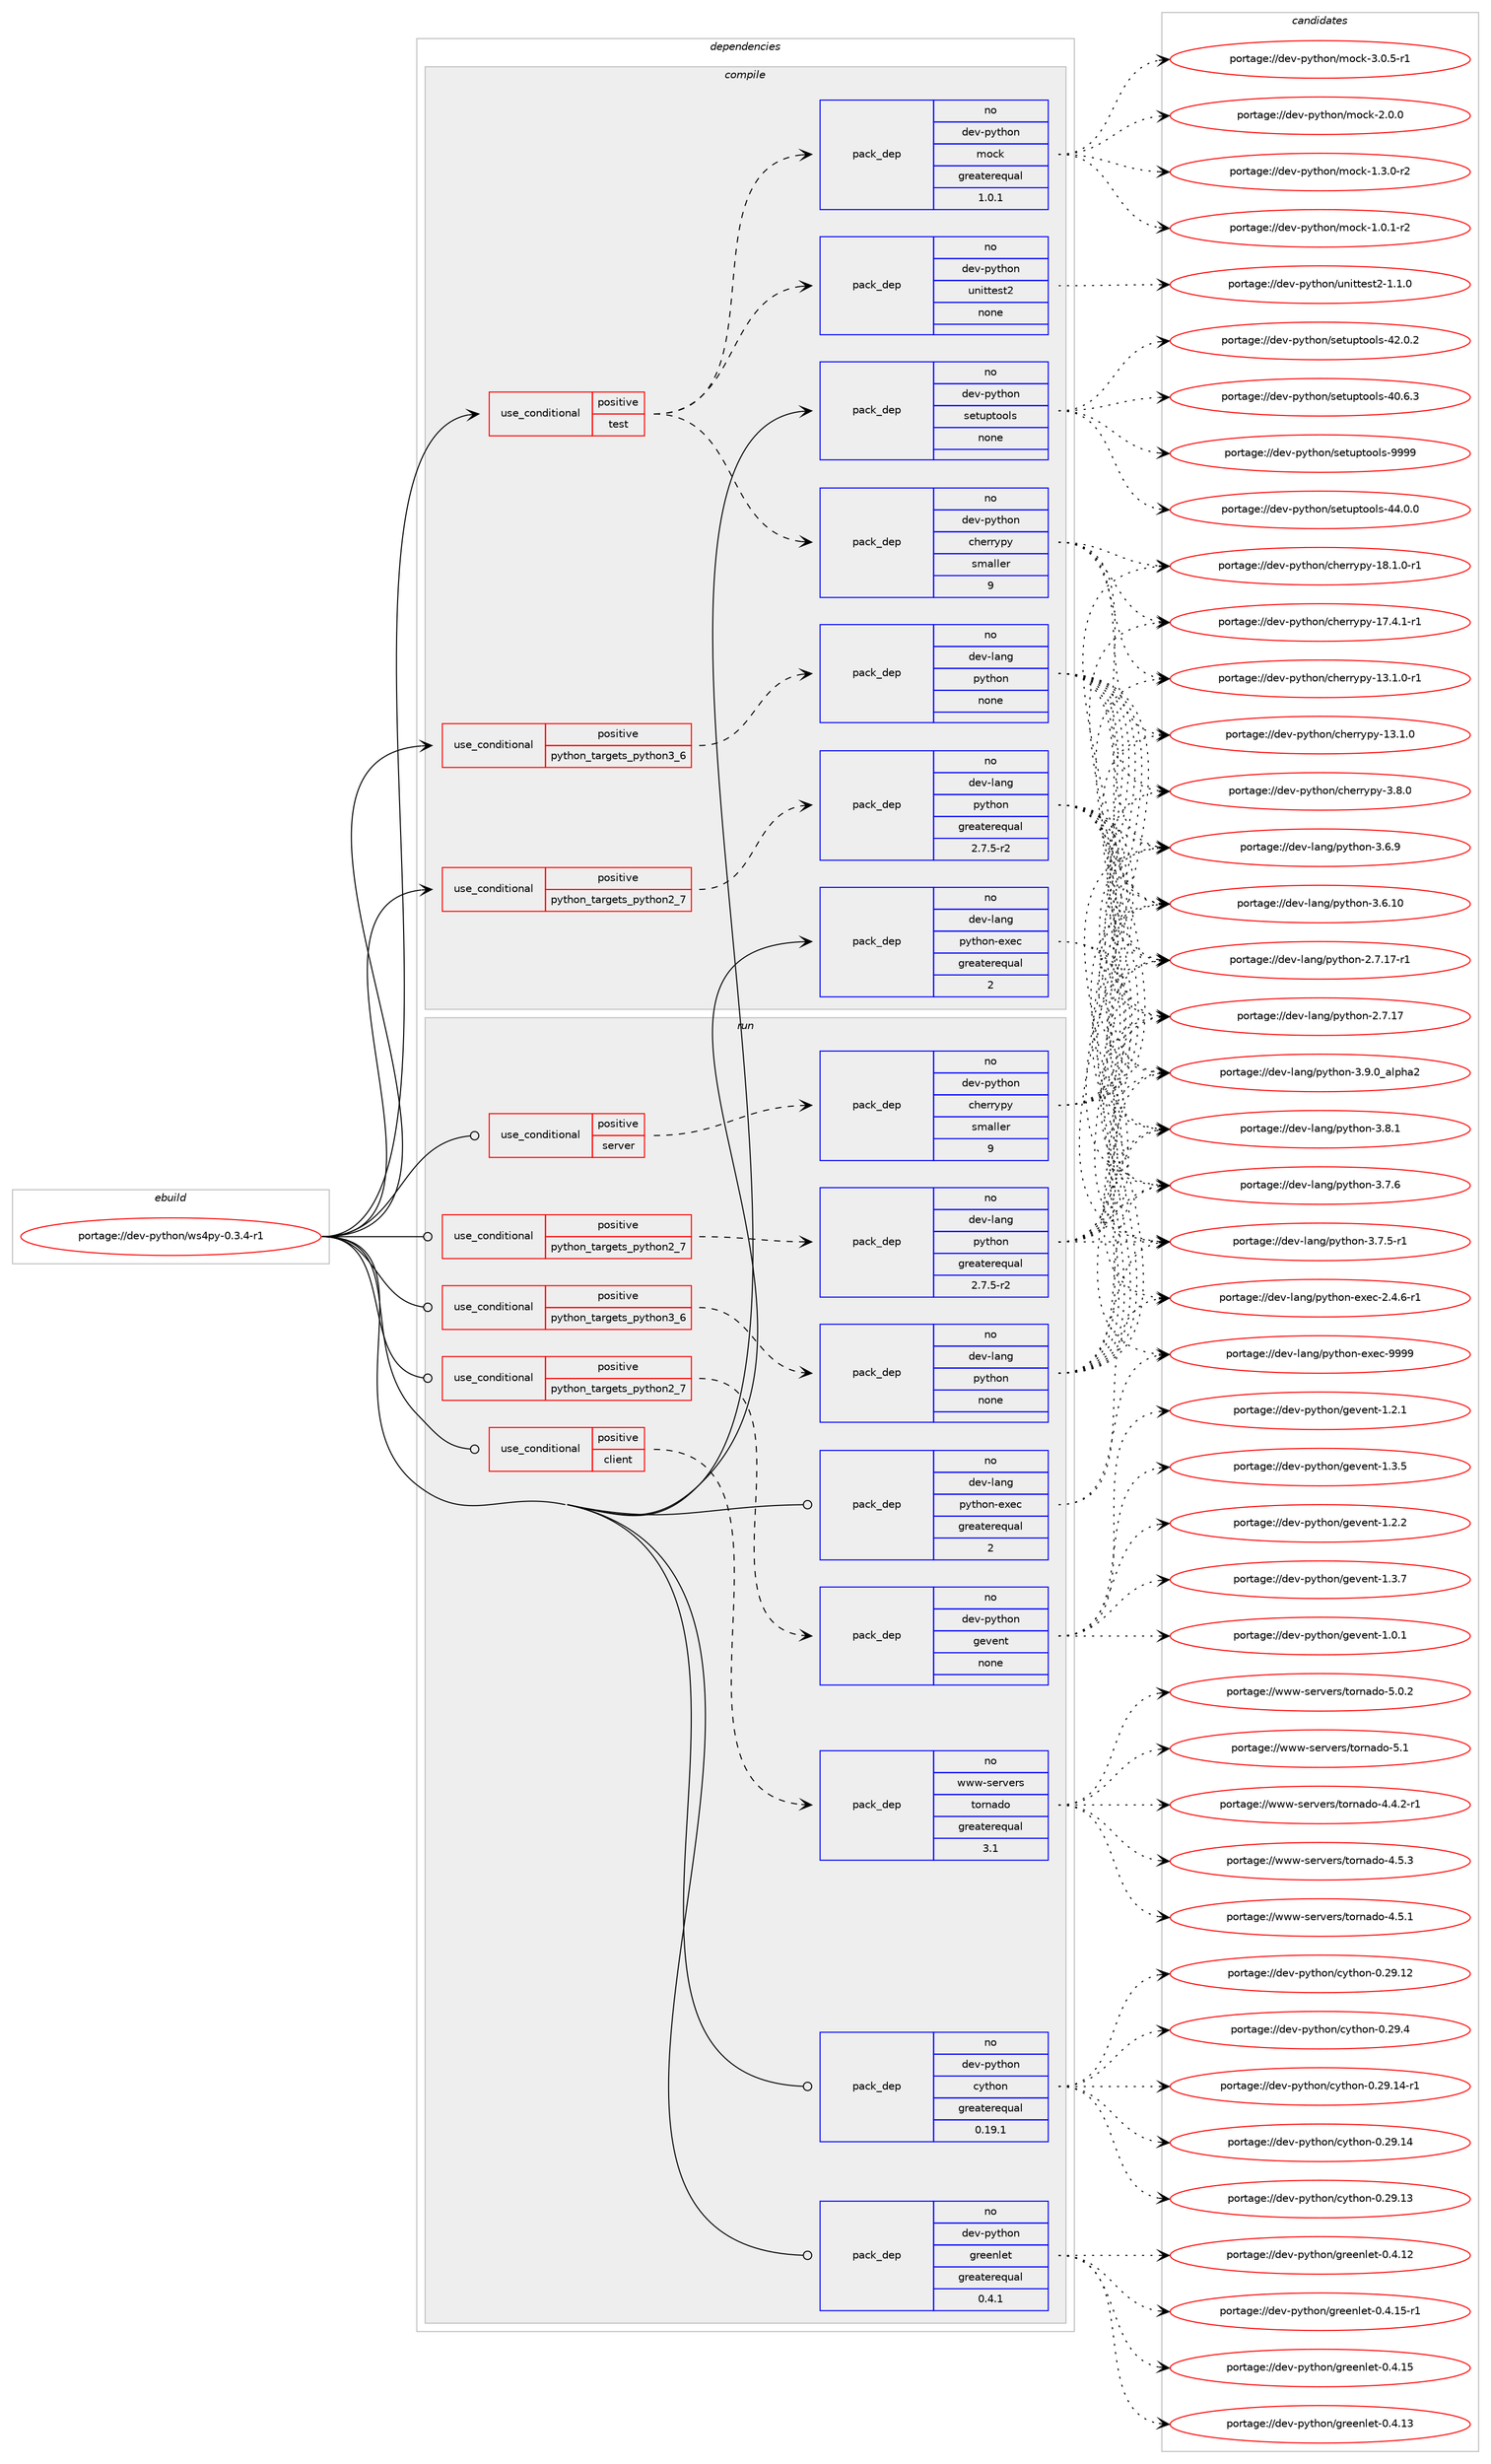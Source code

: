 digraph prolog {

# *************
# Graph options
# *************

newrank=true;
concentrate=true;
compound=true;
graph [rankdir=LR,fontname=Helvetica,fontsize=10,ranksep=1.5];#, ranksep=2.5, nodesep=0.2];
edge  [arrowhead=vee];
node  [fontname=Helvetica,fontsize=10];

# **********
# The ebuild
# **********

subgraph cluster_leftcol {
color=gray;
label=<<i>ebuild</i>>;
id [label="portage://dev-python/ws4py-0.3.4-r1", color=red, width=4, href="../dev-python/ws4py-0.3.4-r1.svg"];
}

# ****************
# The dependencies
# ****************

subgraph cluster_midcol {
color=gray;
label=<<i>dependencies</i>>;
subgraph cluster_compile {
fillcolor="#eeeeee";
style=filled;
label=<<i>compile</i>>;
subgraph cond103617 {
dependency417927 [label=<<TABLE BORDER="0" CELLBORDER="1" CELLSPACING="0" CELLPADDING="4"><TR><TD ROWSPAN="3" CELLPADDING="10">use_conditional</TD></TR><TR><TD>positive</TD></TR><TR><TD>python_targets_python2_7</TD></TR></TABLE>>, shape=none, color=red];
subgraph pack309429 {
dependency417928 [label=<<TABLE BORDER="0" CELLBORDER="1" CELLSPACING="0" CELLPADDING="4" WIDTH="220"><TR><TD ROWSPAN="6" CELLPADDING="30">pack_dep</TD></TR><TR><TD WIDTH="110">no</TD></TR><TR><TD>dev-lang</TD></TR><TR><TD>python</TD></TR><TR><TD>greaterequal</TD></TR><TR><TD>2.7.5-r2</TD></TR></TABLE>>, shape=none, color=blue];
}
dependency417927:e -> dependency417928:w [weight=20,style="dashed",arrowhead="vee"];
}
id:e -> dependency417927:w [weight=20,style="solid",arrowhead="vee"];
subgraph cond103618 {
dependency417929 [label=<<TABLE BORDER="0" CELLBORDER="1" CELLSPACING="0" CELLPADDING="4"><TR><TD ROWSPAN="3" CELLPADDING="10">use_conditional</TD></TR><TR><TD>positive</TD></TR><TR><TD>python_targets_python3_6</TD></TR></TABLE>>, shape=none, color=red];
subgraph pack309430 {
dependency417930 [label=<<TABLE BORDER="0" CELLBORDER="1" CELLSPACING="0" CELLPADDING="4" WIDTH="220"><TR><TD ROWSPAN="6" CELLPADDING="30">pack_dep</TD></TR><TR><TD WIDTH="110">no</TD></TR><TR><TD>dev-lang</TD></TR><TR><TD>python</TD></TR><TR><TD>none</TD></TR><TR><TD></TD></TR></TABLE>>, shape=none, color=blue];
}
dependency417929:e -> dependency417930:w [weight=20,style="dashed",arrowhead="vee"];
}
id:e -> dependency417929:w [weight=20,style="solid",arrowhead="vee"];
subgraph cond103619 {
dependency417931 [label=<<TABLE BORDER="0" CELLBORDER="1" CELLSPACING="0" CELLPADDING="4"><TR><TD ROWSPAN="3" CELLPADDING="10">use_conditional</TD></TR><TR><TD>positive</TD></TR><TR><TD>test</TD></TR></TABLE>>, shape=none, color=red];
subgraph pack309431 {
dependency417932 [label=<<TABLE BORDER="0" CELLBORDER="1" CELLSPACING="0" CELLPADDING="4" WIDTH="220"><TR><TD ROWSPAN="6" CELLPADDING="30">pack_dep</TD></TR><TR><TD WIDTH="110">no</TD></TR><TR><TD>dev-python</TD></TR><TR><TD>cherrypy</TD></TR><TR><TD>smaller</TD></TR><TR><TD>9</TD></TR></TABLE>>, shape=none, color=blue];
}
dependency417931:e -> dependency417932:w [weight=20,style="dashed",arrowhead="vee"];
subgraph pack309432 {
dependency417933 [label=<<TABLE BORDER="0" CELLBORDER="1" CELLSPACING="0" CELLPADDING="4" WIDTH="220"><TR><TD ROWSPAN="6" CELLPADDING="30">pack_dep</TD></TR><TR><TD WIDTH="110">no</TD></TR><TR><TD>dev-python</TD></TR><TR><TD>unittest2</TD></TR><TR><TD>none</TD></TR><TR><TD></TD></TR></TABLE>>, shape=none, color=blue];
}
dependency417931:e -> dependency417933:w [weight=20,style="dashed",arrowhead="vee"];
subgraph pack309433 {
dependency417934 [label=<<TABLE BORDER="0" CELLBORDER="1" CELLSPACING="0" CELLPADDING="4" WIDTH="220"><TR><TD ROWSPAN="6" CELLPADDING="30">pack_dep</TD></TR><TR><TD WIDTH="110">no</TD></TR><TR><TD>dev-python</TD></TR><TR><TD>mock</TD></TR><TR><TD>greaterequal</TD></TR><TR><TD>1.0.1</TD></TR></TABLE>>, shape=none, color=blue];
}
dependency417931:e -> dependency417934:w [weight=20,style="dashed",arrowhead="vee"];
}
id:e -> dependency417931:w [weight=20,style="solid",arrowhead="vee"];
subgraph pack309434 {
dependency417935 [label=<<TABLE BORDER="0" CELLBORDER="1" CELLSPACING="0" CELLPADDING="4" WIDTH="220"><TR><TD ROWSPAN="6" CELLPADDING="30">pack_dep</TD></TR><TR><TD WIDTH="110">no</TD></TR><TR><TD>dev-lang</TD></TR><TR><TD>python-exec</TD></TR><TR><TD>greaterequal</TD></TR><TR><TD>2</TD></TR></TABLE>>, shape=none, color=blue];
}
id:e -> dependency417935:w [weight=20,style="solid",arrowhead="vee"];
subgraph pack309435 {
dependency417936 [label=<<TABLE BORDER="0" CELLBORDER="1" CELLSPACING="0" CELLPADDING="4" WIDTH="220"><TR><TD ROWSPAN="6" CELLPADDING="30">pack_dep</TD></TR><TR><TD WIDTH="110">no</TD></TR><TR><TD>dev-python</TD></TR><TR><TD>setuptools</TD></TR><TR><TD>none</TD></TR><TR><TD></TD></TR></TABLE>>, shape=none, color=blue];
}
id:e -> dependency417936:w [weight=20,style="solid",arrowhead="vee"];
}
subgraph cluster_compileandrun {
fillcolor="#eeeeee";
style=filled;
label=<<i>compile and run</i>>;
}
subgraph cluster_run {
fillcolor="#eeeeee";
style=filled;
label=<<i>run</i>>;
subgraph cond103620 {
dependency417937 [label=<<TABLE BORDER="0" CELLBORDER="1" CELLSPACING="0" CELLPADDING="4"><TR><TD ROWSPAN="3" CELLPADDING="10">use_conditional</TD></TR><TR><TD>positive</TD></TR><TR><TD>client</TD></TR></TABLE>>, shape=none, color=red];
subgraph pack309436 {
dependency417938 [label=<<TABLE BORDER="0" CELLBORDER="1" CELLSPACING="0" CELLPADDING="4" WIDTH="220"><TR><TD ROWSPAN="6" CELLPADDING="30">pack_dep</TD></TR><TR><TD WIDTH="110">no</TD></TR><TR><TD>www-servers</TD></TR><TR><TD>tornado</TD></TR><TR><TD>greaterequal</TD></TR><TR><TD>3.1</TD></TR></TABLE>>, shape=none, color=blue];
}
dependency417937:e -> dependency417938:w [weight=20,style="dashed",arrowhead="vee"];
}
id:e -> dependency417937:w [weight=20,style="solid",arrowhead="odot"];
subgraph cond103621 {
dependency417939 [label=<<TABLE BORDER="0" CELLBORDER="1" CELLSPACING="0" CELLPADDING="4"><TR><TD ROWSPAN="3" CELLPADDING="10">use_conditional</TD></TR><TR><TD>positive</TD></TR><TR><TD>python_targets_python2_7</TD></TR></TABLE>>, shape=none, color=red];
subgraph pack309437 {
dependency417940 [label=<<TABLE BORDER="0" CELLBORDER="1" CELLSPACING="0" CELLPADDING="4" WIDTH="220"><TR><TD ROWSPAN="6" CELLPADDING="30">pack_dep</TD></TR><TR><TD WIDTH="110">no</TD></TR><TR><TD>dev-lang</TD></TR><TR><TD>python</TD></TR><TR><TD>greaterequal</TD></TR><TR><TD>2.7.5-r2</TD></TR></TABLE>>, shape=none, color=blue];
}
dependency417939:e -> dependency417940:w [weight=20,style="dashed",arrowhead="vee"];
}
id:e -> dependency417939:w [weight=20,style="solid",arrowhead="odot"];
subgraph cond103622 {
dependency417941 [label=<<TABLE BORDER="0" CELLBORDER="1" CELLSPACING="0" CELLPADDING="4"><TR><TD ROWSPAN="3" CELLPADDING="10">use_conditional</TD></TR><TR><TD>positive</TD></TR><TR><TD>python_targets_python2_7</TD></TR></TABLE>>, shape=none, color=red];
subgraph pack309438 {
dependency417942 [label=<<TABLE BORDER="0" CELLBORDER="1" CELLSPACING="0" CELLPADDING="4" WIDTH="220"><TR><TD ROWSPAN="6" CELLPADDING="30">pack_dep</TD></TR><TR><TD WIDTH="110">no</TD></TR><TR><TD>dev-python</TD></TR><TR><TD>gevent</TD></TR><TR><TD>none</TD></TR><TR><TD></TD></TR></TABLE>>, shape=none, color=blue];
}
dependency417941:e -> dependency417942:w [weight=20,style="dashed",arrowhead="vee"];
}
id:e -> dependency417941:w [weight=20,style="solid",arrowhead="odot"];
subgraph cond103623 {
dependency417943 [label=<<TABLE BORDER="0" CELLBORDER="1" CELLSPACING="0" CELLPADDING="4"><TR><TD ROWSPAN="3" CELLPADDING="10">use_conditional</TD></TR><TR><TD>positive</TD></TR><TR><TD>python_targets_python3_6</TD></TR></TABLE>>, shape=none, color=red];
subgraph pack309439 {
dependency417944 [label=<<TABLE BORDER="0" CELLBORDER="1" CELLSPACING="0" CELLPADDING="4" WIDTH="220"><TR><TD ROWSPAN="6" CELLPADDING="30">pack_dep</TD></TR><TR><TD WIDTH="110">no</TD></TR><TR><TD>dev-lang</TD></TR><TR><TD>python</TD></TR><TR><TD>none</TD></TR><TR><TD></TD></TR></TABLE>>, shape=none, color=blue];
}
dependency417943:e -> dependency417944:w [weight=20,style="dashed",arrowhead="vee"];
}
id:e -> dependency417943:w [weight=20,style="solid",arrowhead="odot"];
subgraph cond103624 {
dependency417945 [label=<<TABLE BORDER="0" CELLBORDER="1" CELLSPACING="0" CELLPADDING="4"><TR><TD ROWSPAN="3" CELLPADDING="10">use_conditional</TD></TR><TR><TD>positive</TD></TR><TR><TD>server</TD></TR></TABLE>>, shape=none, color=red];
subgraph pack309440 {
dependency417946 [label=<<TABLE BORDER="0" CELLBORDER="1" CELLSPACING="0" CELLPADDING="4" WIDTH="220"><TR><TD ROWSPAN="6" CELLPADDING="30">pack_dep</TD></TR><TR><TD WIDTH="110">no</TD></TR><TR><TD>dev-python</TD></TR><TR><TD>cherrypy</TD></TR><TR><TD>smaller</TD></TR><TR><TD>9</TD></TR></TABLE>>, shape=none, color=blue];
}
dependency417945:e -> dependency417946:w [weight=20,style="dashed",arrowhead="vee"];
}
id:e -> dependency417945:w [weight=20,style="solid",arrowhead="odot"];
subgraph pack309441 {
dependency417947 [label=<<TABLE BORDER="0" CELLBORDER="1" CELLSPACING="0" CELLPADDING="4" WIDTH="220"><TR><TD ROWSPAN="6" CELLPADDING="30">pack_dep</TD></TR><TR><TD WIDTH="110">no</TD></TR><TR><TD>dev-lang</TD></TR><TR><TD>python-exec</TD></TR><TR><TD>greaterequal</TD></TR><TR><TD>2</TD></TR></TABLE>>, shape=none, color=blue];
}
id:e -> dependency417947:w [weight=20,style="solid",arrowhead="odot"];
subgraph pack309442 {
dependency417948 [label=<<TABLE BORDER="0" CELLBORDER="1" CELLSPACING="0" CELLPADDING="4" WIDTH="220"><TR><TD ROWSPAN="6" CELLPADDING="30">pack_dep</TD></TR><TR><TD WIDTH="110">no</TD></TR><TR><TD>dev-python</TD></TR><TR><TD>cython</TD></TR><TR><TD>greaterequal</TD></TR><TR><TD>0.19.1</TD></TR></TABLE>>, shape=none, color=blue];
}
id:e -> dependency417948:w [weight=20,style="solid",arrowhead="odot"];
subgraph pack309443 {
dependency417949 [label=<<TABLE BORDER="0" CELLBORDER="1" CELLSPACING="0" CELLPADDING="4" WIDTH="220"><TR><TD ROWSPAN="6" CELLPADDING="30">pack_dep</TD></TR><TR><TD WIDTH="110">no</TD></TR><TR><TD>dev-python</TD></TR><TR><TD>greenlet</TD></TR><TR><TD>greaterequal</TD></TR><TR><TD>0.4.1</TD></TR></TABLE>>, shape=none, color=blue];
}
id:e -> dependency417949:w [weight=20,style="solid",arrowhead="odot"];
}
}

# **************
# The candidates
# **************

subgraph cluster_choices {
rank=same;
color=gray;
label=<<i>candidates</i>>;

subgraph choice309429 {
color=black;
nodesep=1;
choice10010111845108971101034711212111610411111045514657464895971081121049750 [label="portage://dev-lang/python-3.9.0_alpha2", color=red, width=4,href="../dev-lang/python-3.9.0_alpha2.svg"];
choice100101118451089711010347112121116104111110455146564649 [label="portage://dev-lang/python-3.8.1", color=red, width=4,href="../dev-lang/python-3.8.1.svg"];
choice100101118451089711010347112121116104111110455146554654 [label="portage://dev-lang/python-3.7.6", color=red, width=4,href="../dev-lang/python-3.7.6.svg"];
choice1001011184510897110103471121211161041111104551465546534511449 [label="portage://dev-lang/python-3.7.5-r1", color=red, width=4,href="../dev-lang/python-3.7.5-r1.svg"];
choice100101118451089711010347112121116104111110455146544657 [label="portage://dev-lang/python-3.6.9", color=red, width=4,href="../dev-lang/python-3.6.9.svg"];
choice10010111845108971101034711212111610411111045514654464948 [label="portage://dev-lang/python-3.6.10", color=red, width=4,href="../dev-lang/python-3.6.10.svg"];
choice100101118451089711010347112121116104111110455046554649554511449 [label="portage://dev-lang/python-2.7.17-r1", color=red, width=4,href="../dev-lang/python-2.7.17-r1.svg"];
choice10010111845108971101034711212111610411111045504655464955 [label="portage://dev-lang/python-2.7.17", color=red, width=4,href="../dev-lang/python-2.7.17.svg"];
dependency417928:e -> choice10010111845108971101034711212111610411111045514657464895971081121049750:w [style=dotted,weight="100"];
dependency417928:e -> choice100101118451089711010347112121116104111110455146564649:w [style=dotted,weight="100"];
dependency417928:e -> choice100101118451089711010347112121116104111110455146554654:w [style=dotted,weight="100"];
dependency417928:e -> choice1001011184510897110103471121211161041111104551465546534511449:w [style=dotted,weight="100"];
dependency417928:e -> choice100101118451089711010347112121116104111110455146544657:w [style=dotted,weight="100"];
dependency417928:e -> choice10010111845108971101034711212111610411111045514654464948:w [style=dotted,weight="100"];
dependency417928:e -> choice100101118451089711010347112121116104111110455046554649554511449:w [style=dotted,weight="100"];
dependency417928:e -> choice10010111845108971101034711212111610411111045504655464955:w [style=dotted,weight="100"];
}
subgraph choice309430 {
color=black;
nodesep=1;
choice10010111845108971101034711212111610411111045514657464895971081121049750 [label="portage://dev-lang/python-3.9.0_alpha2", color=red, width=4,href="../dev-lang/python-3.9.0_alpha2.svg"];
choice100101118451089711010347112121116104111110455146564649 [label="portage://dev-lang/python-3.8.1", color=red, width=4,href="../dev-lang/python-3.8.1.svg"];
choice100101118451089711010347112121116104111110455146554654 [label="portage://dev-lang/python-3.7.6", color=red, width=4,href="../dev-lang/python-3.7.6.svg"];
choice1001011184510897110103471121211161041111104551465546534511449 [label="portage://dev-lang/python-3.7.5-r1", color=red, width=4,href="../dev-lang/python-3.7.5-r1.svg"];
choice100101118451089711010347112121116104111110455146544657 [label="portage://dev-lang/python-3.6.9", color=red, width=4,href="../dev-lang/python-3.6.9.svg"];
choice10010111845108971101034711212111610411111045514654464948 [label="portage://dev-lang/python-3.6.10", color=red, width=4,href="../dev-lang/python-3.6.10.svg"];
choice100101118451089711010347112121116104111110455046554649554511449 [label="portage://dev-lang/python-2.7.17-r1", color=red, width=4,href="../dev-lang/python-2.7.17-r1.svg"];
choice10010111845108971101034711212111610411111045504655464955 [label="portage://dev-lang/python-2.7.17", color=red, width=4,href="../dev-lang/python-2.7.17.svg"];
dependency417930:e -> choice10010111845108971101034711212111610411111045514657464895971081121049750:w [style=dotted,weight="100"];
dependency417930:e -> choice100101118451089711010347112121116104111110455146564649:w [style=dotted,weight="100"];
dependency417930:e -> choice100101118451089711010347112121116104111110455146554654:w [style=dotted,weight="100"];
dependency417930:e -> choice1001011184510897110103471121211161041111104551465546534511449:w [style=dotted,weight="100"];
dependency417930:e -> choice100101118451089711010347112121116104111110455146544657:w [style=dotted,weight="100"];
dependency417930:e -> choice10010111845108971101034711212111610411111045514654464948:w [style=dotted,weight="100"];
dependency417930:e -> choice100101118451089711010347112121116104111110455046554649554511449:w [style=dotted,weight="100"];
dependency417930:e -> choice10010111845108971101034711212111610411111045504655464955:w [style=dotted,weight="100"];
}
subgraph choice309431 {
color=black;
nodesep=1;
choice100101118451121211161041111104799104101114114121112121455146564648 [label="portage://dev-python/cherrypy-3.8.0", color=red, width=4,href="../dev-python/cherrypy-3.8.0.svg"];
choice100101118451121211161041111104799104101114114121112121454956464946484511449 [label="portage://dev-python/cherrypy-18.1.0-r1", color=red, width=4,href="../dev-python/cherrypy-18.1.0-r1.svg"];
choice100101118451121211161041111104799104101114114121112121454955465246494511449 [label="portage://dev-python/cherrypy-17.4.1-r1", color=red, width=4,href="../dev-python/cherrypy-17.4.1-r1.svg"];
choice100101118451121211161041111104799104101114114121112121454951464946484511449 [label="portage://dev-python/cherrypy-13.1.0-r1", color=red, width=4,href="../dev-python/cherrypy-13.1.0-r1.svg"];
choice10010111845112121116104111110479910410111411412111212145495146494648 [label="portage://dev-python/cherrypy-13.1.0", color=red, width=4,href="../dev-python/cherrypy-13.1.0.svg"];
dependency417932:e -> choice100101118451121211161041111104799104101114114121112121455146564648:w [style=dotted,weight="100"];
dependency417932:e -> choice100101118451121211161041111104799104101114114121112121454956464946484511449:w [style=dotted,weight="100"];
dependency417932:e -> choice100101118451121211161041111104799104101114114121112121454955465246494511449:w [style=dotted,weight="100"];
dependency417932:e -> choice100101118451121211161041111104799104101114114121112121454951464946484511449:w [style=dotted,weight="100"];
dependency417932:e -> choice10010111845112121116104111110479910410111411412111212145495146494648:w [style=dotted,weight="100"];
}
subgraph choice309432 {
color=black;
nodesep=1;
choice100101118451121211161041111104711711010511611610111511650454946494648 [label="portage://dev-python/unittest2-1.1.0", color=red, width=4,href="../dev-python/unittest2-1.1.0.svg"];
dependency417933:e -> choice100101118451121211161041111104711711010511611610111511650454946494648:w [style=dotted,weight="100"];
}
subgraph choice309433 {
color=black;
nodesep=1;
choice1001011184511212111610411111047109111991074551464846534511449 [label="portage://dev-python/mock-3.0.5-r1", color=red, width=4,href="../dev-python/mock-3.0.5-r1.svg"];
choice100101118451121211161041111104710911199107455046484648 [label="portage://dev-python/mock-2.0.0", color=red, width=4,href="../dev-python/mock-2.0.0.svg"];
choice1001011184511212111610411111047109111991074549465146484511450 [label="portage://dev-python/mock-1.3.0-r2", color=red, width=4,href="../dev-python/mock-1.3.0-r2.svg"];
choice1001011184511212111610411111047109111991074549464846494511450 [label="portage://dev-python/mock-1.0.1-r2", color=red, width=4,href="../dev-python/mock-1.0.1-r2.svg"];
dependency417934:e -> choice1001011184511212111610411111047109111991074551464846534511449:w [style=dotted,weight="100"];
dependency417934:e -> choice100101118451121211161041111104710911199107455046484648:w [style=dotted,weight="100"];
dependency417934:e -> choice1001011184511212111610411111047109111991074549465146484511450:w [style=dotted,weight="100"];
dependency417934:e -> choice1001011184511212111610411111047109111991074549464846494511450:w [style=dotted,weight="100"];
}
subgraph choice309434 {
color=black;
nodesep=1;
choice10010111845108971101034711212111610411111045101120101994557575757 [label="portage://dev-lang/python-exec-9999", color=red, width=4,href="../dev-lang/python-exec-9999.svg"];
choice10010111845108971101034711212111610411111045101120101994550465246544511449 [label="portage://dev-lang/python-exec-2.4.6-r1", color=red, width=4,href="../dev-lang/python-exec-2.4.6-r1.svg"];
dependency417935:e -> choice10010111845108971101034711212111610411111045101120101994557575757:w [style=dotted,weight="100"];
dependency417935:e -> choice10010111845108971101034711212111610411111045101120101994550465246544511449:w [style=dotted,weight="100"];
}
subgraph choice309435 {
color=black;
nodesep=1;
choice10010111845112121116104111110471151011161171121161111111081154557575757 [label="portage://dev-python/setuptools-9999", color=red, width=4,href="../dev-python/setuptools-9999.svg"];
choice100101118451121211161041111104711510111611711211611111110811545525246484648 [label="portage://dev-python/setuptools-44.0.0", color=red, width=4,href="../dev-python/setuptools-44.0.0.svg"];
choice100101118451121211161041111104711510111611711211611111110811545525046484650 [label="portage://dev-python/setuptools-42.0.2", color=red, width=4,href="../dev-python/setuptools-42.0.2.svg"];
choice100101118451121211161041111104711510111611711211611111110811545524846544651 [label="portage://dev-python/setuptools-40.6.3", color=red, width=4,href="../dev-python/setuptools-40.6.3.svg"];
dependency417936:e -> choice10010111845112121116104111110471151011161171121161111111081154557575757:w [style=dotted,weight="100"];
dependency417936:e -> choice100101118451121211161041111104711510111611711211611111110811545525246484648:w [style=dotted,weight="100"];
dependency417936:e -> choice100101118451121211161041111104711510111611711211611111110811545525046484650:w [style=dotted,weight="100"];
dependency417936:e -> choice100101118451121211161041111104711510111611711211611111110811545524846544651:w [style=dotted,weight="100"];
}
subgraph choice309436 {
color=black;
nodesep=1;
choice11911911945115101114118101114115471161111141109710011145534649 [label="portage://www-servers/tornado-5.1", color=red, width=4,href="../www-servers/tornado-5.1.svg"];
choice119119119451151011141181011141154711611111411097100111455346484650 [label="portage://www-servers/tornado-5.0.2", color=red, width=4,href="../www-servers/tornado-5.0.2.svg"];
choice119119119451151011141181011141154711611111411097100111455246534651 [label="portage://www-servers/tornado-4.5.3", color=red, width=4,href="../www-servers/tornado-4.5.3.svg"];
choice119119119451151011141181011141154711611111411097100111455246534649 [label="portage://www-servers/tornado-4.5.1", color=red, width=4,href="../www-servers/tornado-4.5.1.svg"];
choice1191191194511510111411810111411547116111114110971001114552465246504511449 [label="portage://www-servers/tornado-4.4.2-r1", color=red, width=4,href="../www-servers/tornado-4.4.2-r1.svg"];
dependency417938:e -> choice11911911945115101114118101114115471161111141109710011145534649:w [style=dotted,weight="100"];
dependency417938:e -> choice119119119451151011141181011141154711611111411097100111455346484650:w [style=dotted,weight="100"];
dependency417938:e -> choice119119119451151011141181011141154711611111411097100111455246534651:w [style=dotted,weight="100"];
dependency417938:e -> choice119119119451151011141181011141154711611111411097100111455246534649:w [style=dotted,weight="100"];
dependency417938:e -> choice1191191194511510111411810111411547116111114110971001114552465246504511449:w [style=dotted,weight="100"];
}
subgraph choice309437 {
color=black;
nodesep=1;
choice10010111845108971101034711212111610411111045514657464895971081121049750 [label="portage://dev-lang/python-3.9.0_alpha2", color=red, width=4,href="../dev-lang/python-3.9.0_alpha2.svg"];
choice100101118451089711010347112121116104111110455146564649 [label="portage://dev-lang/python-3.8.1", color=red, width=4,href="../dev-lang/python-3.8.1.svg"];
choice100101118451089711010347112121116104111110455146554654 [label="portage://dev-lang/python-3.7.6", color=red, width=4,href="../dev-lang/python-3.7.6.svg"];
choice1001011184510897110103471121211161041111104551465546534511449 [label="portage://dev-lang/python-3.7.5-r1", color=red, width=4,href="../dev-lang/python-3.7.5-r1.svg"];
choice100101118451089711010347112121116104111110455146544657 [label="portage://dev-lang/python-3.6.9", color=red, width=4,href="../dev-lang/python-3.6.9.svg"];
choice10010111845108971101034711212111610411111045514654464948 [label="portage://dev-lang/python-3.6.10", color=red, width=4,href="../dev-lang/python-3.6.10.svg"];
choice100101118451089711010347112121116104111110455046554649554511449 [label="portage://dev-lang/python-2.7.17-r1", color=red, width=4,href="../dev-lang/python-2.7.17-r1.svg"];
choice10010111845108971101034711212111610411111045504655464955 [label="portage://dev-lang/python-2.7.17", color=red, width=4,href="../dev-lang/python-2.7.17.svg"];
dependency417940:e -> choice10010111845108971101034711212111610411111045514657464895971081121049750:w [style=dotted,weight="100"];
dependency417940:e -> choice100101118451089711010347112121116104111110455146564649:w [style=dotted,weight="100"];
dependency417940:e -> choice100101118451089711010347112121116104111110455146554654:w [style=dotted,weight="100"];
dependency417940:e -> choice1001011184510897110103471121211161041111104551465546534511449:w [style=dotted,weight="100"];
dependency417940:e -> choice100101118451089711010347112121116104111110455146544657:w [style=dotted,weight="100"];
dependency417940:e -> choice10010111845108971101034711212111610411111045514654464948:w [style=dotted,weight="100"];
dependency417940:e -> choice100101118451089711010347112121116104111110455046554649554511449:w [style=dotted,weight="100"];
dependency417940:e -> choice10010111845108971101034711212111610411111045504655464955:w [style=dotted,weight="100"];
}
subgraph choice309438 {
color=black;
nodesep=1;
choice1001011184511212111610411111047103101118101110116454946514655 [label="portage://dev-python/gevent-1.3.7", color=red, width=4,href="../dev-python/gevent-1.3.7.svg"];
choice1001011184511212111610411111047103101118101110116454946514653 [label="portage://dev-python/gevent-1.3.5", color=red, width=4,href="../dev-python/gevent-1.3.5.svg"];
choice1001011184511212111610411111047103101118101110116454946504650 [label="portage://dev-python/gevent-1.2.2", color=red, width=4,href="../dev-python/gevent-1.2.2.svg"];
choice1001011184511212111610411111047103101118101110116454946504649 [label="portage://dev-python/gevent-1.2.1", color=red, width=4,href="../dev-python/gevent-1.2.1.svg"];
choice1001011184511212111610411111047103101118101110116454946484649 [label="portage://dev-python/gevent-1.0.1", color=red, width=4,href="../dev-python/gevent-1.0.1.svg"];
dependency417942:e -> choice1001011184511212111610411111047103101118101110116454946514655:w [style=dotted,weight="100"];
dependency417942:e -> choice1001011184511212111610411111047103101118101110116454946514653:w [style=dotted,weight="100"];
dependency417942:e -> choice1001011184511212111610411111047103101118101110116454946504650:w [style=dotted,weight="100"];
dependency417942:e -> choice1001011184511212111610411111047103101118101110116454946504649:w [style=dotted,weight="100"];
dependency417942:e -> choice1001011184511212111610411111047103101118101110116454946484649:w [style=dotted,weight="100"];
}
subgraph choice309439 {
color=black;
nodesep=1;
choice10010111845108971101034711212111610411111045514657464895971081121049750 [label="portage://dev-lang/python-3.9.0_alpha2", color=red, width=4,href="../dev-lang/python-3.9.0_alpha2.svg"];
choice100101118451089711010347112121116104111110455146564649 [label="portage://dev-lang/python-3.8.1", color=red, width=4,href="../dev-lang/python-3.8.1.svg"];
choice100101118451089711010347112121116104111110455146554654 [label="portage://dev-lang/python-3.7.6", color=red, width=4,href="../dev-lang/python-3.7.6.svg"];
choice1001011184510897110103471121211161041111104551465546534511449 [label="portage://dev-lang/python-3.7.5-r1", color=red, width=4,href="../dev-lang/python-3.7.5-r1.svg"];
choice100101118451089711010347112121116104111110455146544657 [label="portage://dev-lang/python-3.6.9", color=red, width=4,href="../dev-lang/python-3.6.9.svg"];
choice10010111845108971101034711212111610411111045514654464948 [label="portage://dev-lang/python-3.6.10", color=red, width=4,href="../dev-lang/python-3.6.10.svg"];
choice100101118451089711010347112121116104111110455046554649554511449 [label="portage://dev-lang/python-2.7.17-r1", color=red, width=4,href="../dev-lang/python-2.7.17-r1.svg"];
choice10010111845108971101034711212111610411111045504655464955 [label="portage://dev-lang/python-2.7.17", color=red, width=4,href="../dev-lang/python-2.7.17.svg"];
dependency417944:e -> choice10010111845108971101034711212111610411111045514657464895971081121049750:w [style=dotted,weight="100"];
dependency417944:e -> choice100101118451089711010347112121116104111110455146564649:w [style=dotted,weight="100"];
dependency417944:e -> choice100101118451089711010347112121116104111110455146554654:w [style=dotted,weight="100"];
dependency417944:e -> choice1001011184510897110103471121211161041111104551465546534511449:w [style=dotted,weight="100"];
dependency417944:e -> choice100101118451089711010347112121116104111110455146544657:w [style=dotted,weight="100"];
dependency417944:e -> choice10010111845108971101034711212111610411111045514654464948:w [style=dotted,weight="100"];
dependency417944:e -> choice100101118451089711010347112121116104111110455046554649554511449:w [style=dotted,weight="100"];
dependency417944:e -> choice10010111845108971101034711212111610411111045504655464955:w [style=dotted,weight="100"];
}
subgraph choice309440 {
color=black;
nodesep=1;
choice100101118451121211161041111104799104101114114121112121455146564648 [label="portage://dev-python/cherrypy-3.8.0", color=red, width=4,href="../dev-python/cherrypy-3.8.0.svg"];
choice100101118451121211161041111104799104101114114121112121454956464946484511449 [label="portage://dev-python/cherrypy-18.1.0-r1", color=red, width=4,href="../dev-python/cherrypy-18.1.0-r1.svg"];
choice100101118451121211161041111104799104101114114121112121454955465246494511449 [label="portage://dev-python/cherrypy-17.4.1-r1", color=red, width=4,href="../dev-python/cherrypy-17.4.1-r1.svg"];
choice100101118451121211161041111104799104101114114121112121454951464946484511449 [label="portage://dev-python/cherrypy-13.1.0-r1", color=red, width=4,href="../dev-python/cherrypy-13.1.0-r1.svg"];
choice10010111845112121116104111110479910410111411412111212145495146494648 [label="portage://dev-python/cherrypy-13.1.0", color=red, width=4,href="../dev-python/cherrypy-13.1.0.svg"];
dependency417946:e -> choice100101118451121211161041111104799104101114114121112121455146564648:w [style=dotted,weight="100"];
dependency417946:e -> choice100101118451121211161041111104799104101114114121112121454956464946484511449:w [style=dotted,weight="100"];
dependency417946:e -> choice100101118451121211161041111104799104101114114121112121454955465246494511449:w [style=dotted,weight="100"];
dependency417946:e -> choice100101118451121211161041111104799104101114114121112121454951464946484511449:w [style=dotted,weight="100"];
dependency417946:e -> choice10010111845112121116104111110479910410111411412111212145495146494648:w [style=dotted,weight="100"];
}
subgraph choice309441 {
color=black;
nodesep=1;
choice10010111845108971101034711212111610411111045101120101994557575757 [label="portage://dev-lang/python-exec-9999", color=red, width=4,href="../dev-lang/python-exec-9999.svg"];
choice10010111845108971101034711212111610411111045101120101994550465246544511449 [label="portage://dev-lang/python-exec-2.4.6-r1", color=red, width=4,href="../dev-lang/python-exec-2.4.6-r1.svg"];
dependency417947:e -> choice10010111845108971101034711212111610411111045101120101994557575757:w [style=dotted,weight="100"];
dependency417947:e -> choice10010111845108971101034711212111610411111045101120101994550465246544511449:w [style=dotted,weight="100"];
}
subgraph choice309442 {
color=black;
nodesep=1;
choice10010111845112121116104111110479912111610411111045484650574652 [label="portage://dev-python/cython-0.29.4", color=red, width=4,href="../dev-python/cython-0.29.4.svg"];
choice10010111845112121116104111110479912111610411111045484650574649524511449 [label="portage://dev-python/cython-0.29.14-r1", color=red, width=4,href="../dev-python/cython-0.29.14-r1.svg"];
choice1001011184511212111610411111047991211161041111104548465057464952 [label="portage://dev-python/cython-0.29.14", color=red, width=4,href="../dev-python/cython-0.29.14.svg"];
choice1001011184511212111610411111047991211161041111104548465057464951 [label="portage://dev-python/cython-0.29.13", color=red, width=4,href="../dev-python/cython-0.29.13.svg"];
choice1001011184511212111610411111047991211161041111104548465057464950 [label="portage://dev-python/cython-0.29.12", color=red, width=4,href="../dev-python/cython-0.29.12.svg"];
dependency417948:e -> choice10010111845112121116104111110479912111610411111045484650574652:w [style=dotted,weight="100"];
dependency417948:e -> choice10010111845112121116104111110479912111610411111045484650574649524511449:w [style=dotted,weight="100"];
dependency417948:e -> choice1001011184511212111610411111047991211161041111104548465057464952:w [style=dotted,weight="100"];
dependency417948:e -> choice1001011184511212111610411111047991211161041111104548465057464951:w [style=dotted,weight="100"];
dependency417948:e -> choice1001011184511212111610411111047991211161041111104548465057464950:w [style=dotted,weight="100"];
}
subgraph choice309443 {
color=black;
nodesep=1;
choice1001011184511212111610411111047103114101101110108101116454846524649534511449 [label="portage://dev-python/greenlet-0.4.15-r1", color=red, width=4,href="../dev-python/greenlet-0.4.15-r1.svg"];
choice100101118451121211161041111104710311410110111010810111645484652464953 [label="portage://dev-python/greenlet-0.4.15", color=red, width=4,href="../dev-python/greenlet-0.4.15.svg"];
choice100101118451121211161041111104710311410110111010810111645484652464951 [label="portage://dev-python/greenlet-0.4.13", color=red, width=4,href="../dev-python/greenlet-0.4.13.svg"];
choice100101118451121211161041111104710311410110111010810111645484652464950 [label="portage://dev-python/greenlet-0.4.12", color=red, width=4,href="../dev-python/greenlet-0.4.12.svg"];
dependency417949:e -> choice1001011184511212111610411111047103114101101110108101116454846524649534511449:w [style=dotted,weight="100"];
dependency417949:e -> choice100101118451121211161041111104710311410110111010810111645484652464953:w [style=dotted,weight="100"];
dependency417949:e -> choice100101118451121211161041111104710311410110111010810111645484652464951:w [style=dotted,weight="100"];
dependency417949:e -> choice100101118451121211161041111104710311410110111010810111645484652464950:w [style=dotted,weight="100"];
}
}

}
